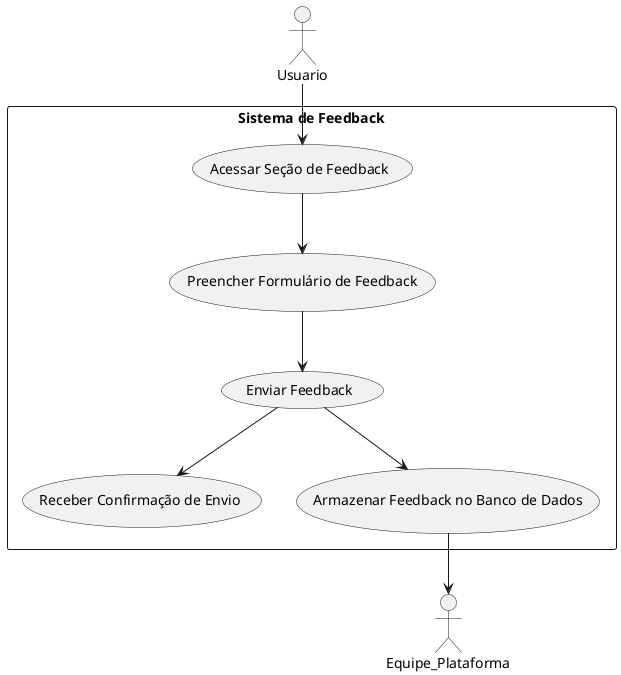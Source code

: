 @startuml
actor Usuario as U
actor Equipe_Plataforma as EP

rectangle "Sistema de Feedback" {
    U --> (Acessar Seção de Feedback)
    (Acessar Seção de Feedback) --> (Preencher Formulário de Feedback)
    (Preencher Formulário de Feedback) --> (Enviar Feedback)
    (Enviar Feedback) --> (Receber Confirmação de Envio)
    (Enviar Feedback) --> (Armazenar Feedback no Banco de Dados)
}

(Armazenar Feedback no Banco de Dados) --> EP

@enduml
